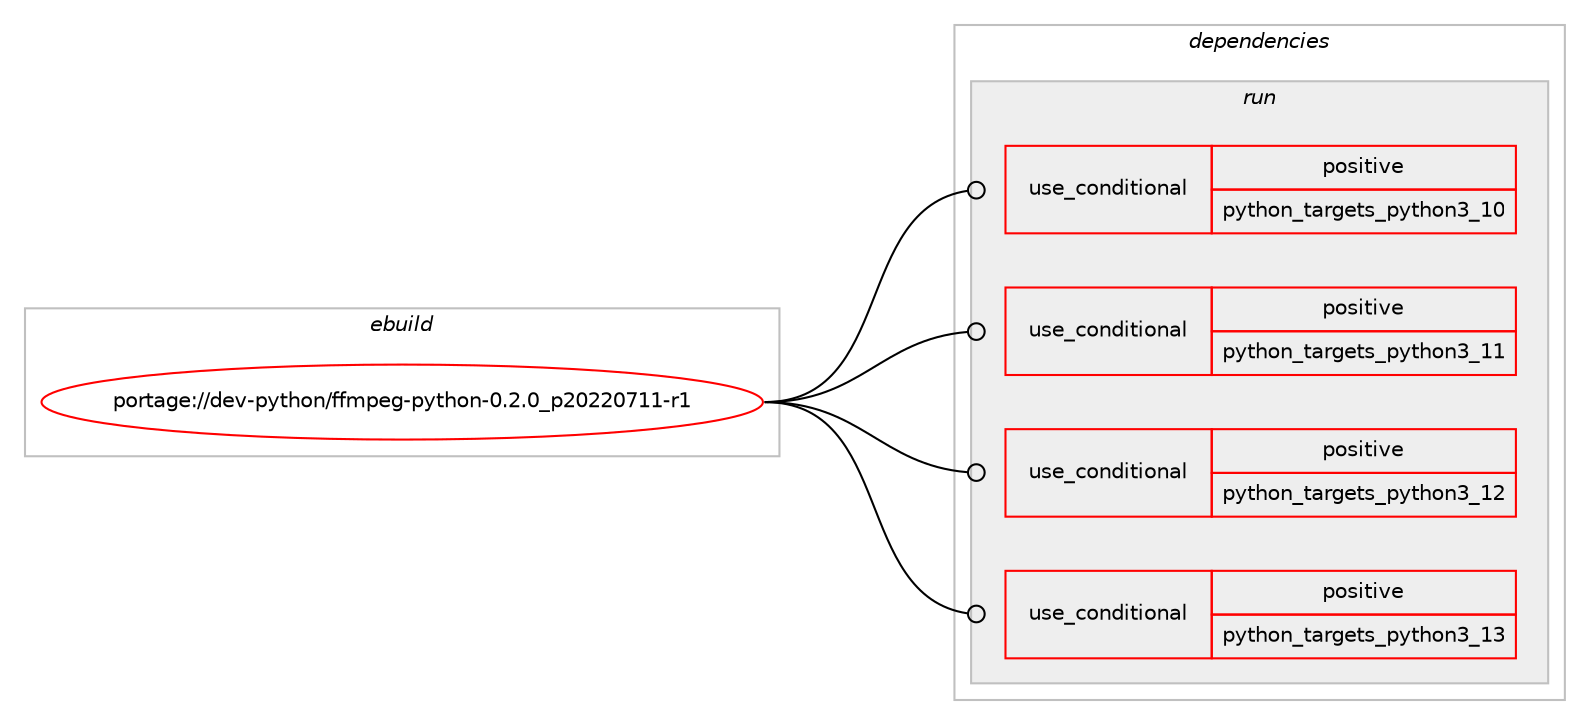 digraph prolog {

# *************
# Graph options
# *************

newrank=true;
concentrate=true;
compound=true;
graph [rankdir=LR,fontname=Helvetica,fontsize=10,ranksep=1.5];#, ranksep=2.5, nodesep=0.2];
edge  [arrowhead=vee];
node  [fontname=Helvetica,fontsize=10];

# **********
# The ebuild
# **********

subgraph cluster_leftcol {
color=gray;
rank=same;
label=<<i>ebuild</i>>;
id [label="portage://dev-python/ffmpeg-python-0.2.0_p20220711-r1", color=red, width=4, href="../dev-python/ffmpeg-python-0.2.0_p20220711-r1.svg"];
}

# ****************
# The dependencies
# ****************

subgraph cluster_midcol {
color=gray;
label=<<i>dependencies</i>>;
subgraph cluster_compile {
fillcolor="#eeeeee";
style=filled;
label=<<i>compile</i>>;
}
subgraph cluster_compileandrun {
fillcolor="#eeeeee";
style=filled;
label=<<i>compile and run</i>>;
}
subgraph cluster_run {
fillcolor="#eeeeee";
style=filled;
label=<<i>run</i>>;
subgraph cond31770 {
dependency73349 [label=<<TABLE BORDER="0" CELLBORDER="1" CELLSPACING="0" CELLPADDING="4"><TR><TD ROWSPAN="3" CELLPADDING="10">use_conditional</TD></TR><TR><TD>positive</TD></TR><TR><TD>python_targets_python3_10</TD></TR></TABLE>>, shape=none, color=red];
# *** BEGIN UNKNOWN DEPENDENCY TYPE (TODO) ***
# dependency73349 -> package_dependency(portage://dev-python/ffmpeg-python-0.2.0_p20220711-r1,run,no,dev-lang,python,none,[,,],[slot(3.10)],[])
# *** END UNKNOWN DEPENDENCY TYPE (TODO) ***

}
id:e -> dependency73349:w [weight=20,style="solid",arrowhead="odot"];
subgraph cond31771 {
dependency73350 [label=<<TABLE BORDER="0" CELLBORDER="1" CELLSPACING="0" CELLPADDING="4"><TR><TD ROWSPAN="3" CELLPADDING="10">use_conditional</TD></TR><TR><TD>positive</TD></TR><TR><TD>python_targets_python3_11</TD></TR></TABLE>>, shape=none, color=red];
# *** BEGIN UNKNOWN DEPENDENCY TYPE (TODO) ***
# dependency73350 -> package_dependency(portage://dev-python/ffmpeg-python-0.2.0_p20220711-r1,run,no,dev-lang,python,none,[,,],[slot(3.11)],[])
# *** END UNKNOWN DEPENDENCY TYPE (TODO) ***

}
id:e -> dependency73350:w [weight=20,style="solid",arrowhead="odot"];
subgraph cond31772 {
dependency73351 [label=<<TABLE BORDER="0" CELLBORDER="1" CELLSPACING="0" CELLPADDING="4"><TR><TD ROWSPAN="3" CELLPADDING="10">use_conditional</TD></TR><TR><TD>positive</TD></TR><TR><TD>python_targets_python3_12</TD></TR></TABLE>>, shape=none, color=red];
# *** BEGIN UNKNOWN DEPENDENCY TYPE (TODO) ***
# dependency73351 -> package_dependency(portage://dev-python/ffmpeg-python-0.2.0_p20220711-r1,run,no,dev-lang,python,none,[,,],[slot(3.12)],[])
# *** END UNKNOWN DEPENDENCY TYPE (TODO) ***

}
id:e -> dependency73351:w [weight=20,style="solid",arrowhead="odot"];
subgraph cond31773 {
dependency73352 [label=<<TABLE BORDER="0" CELLBORDER="1" CELLSPACING="0" CELLPADDING="4"><TR><TD ROWSPAN="3" CELLPADDING="10">use_conditional</TD></TR><TR><TD>positive</TD></TR><TR><TD>python_targets_python3_13</TD></TR></TABLE>>, shape=none, color=red];
# *** BEGIN UNKNOWN DEPENDENCY TYPE (TODO) ***
# dependency73352 -> package_dependency(portage://dev-python/ffmpeg-python-0.2.0_p20220711-r1,run,no,dev-lang,python,none,[,,],[slot(3.13)],[])
# *** END UNKNOWN DEPENDENCY TYPE (TODO) ***

}
id:e -> dependency73352:w [weight=20,style="solid",arrowhead="odot"];
# *** BEGIN UNKNOWN DEPENDENCY TYPE (TODO) ***
# id -> package_dependency(portage://dev-python/ffmpeg-python-0.2.0_p20220711-r1,run,no,dev-python,numpy,none,[,,],[],[use(optenable(python_targets_python3_10),negative),use(optenable(python_targets_python3_11),negative),use(optenable(python_targets_python3_12),negative),use(optenable(python_targets_python3_13),negative)])
# *** END UNKNOWN DEPENDENCY TYPE (TODO) ***

# *** BEGIN UNKNOWN DEPENDENCY TYPE (TODO) ***
# id -> package_dependency(portage://dev-python/ffmpeg-python-0.2.0_p20220711-r1,run,no,media-video,ffmpeg,none,[,,],[],[])
# *** END UNKNOWN DEPENDENCY TYPE (TODO) ***

}
}

# **************
# The candidates
# **************

subgraph cluster_choices {
rank=same;
color=gray;
label=<<i>candidates</i>>;

}

}
